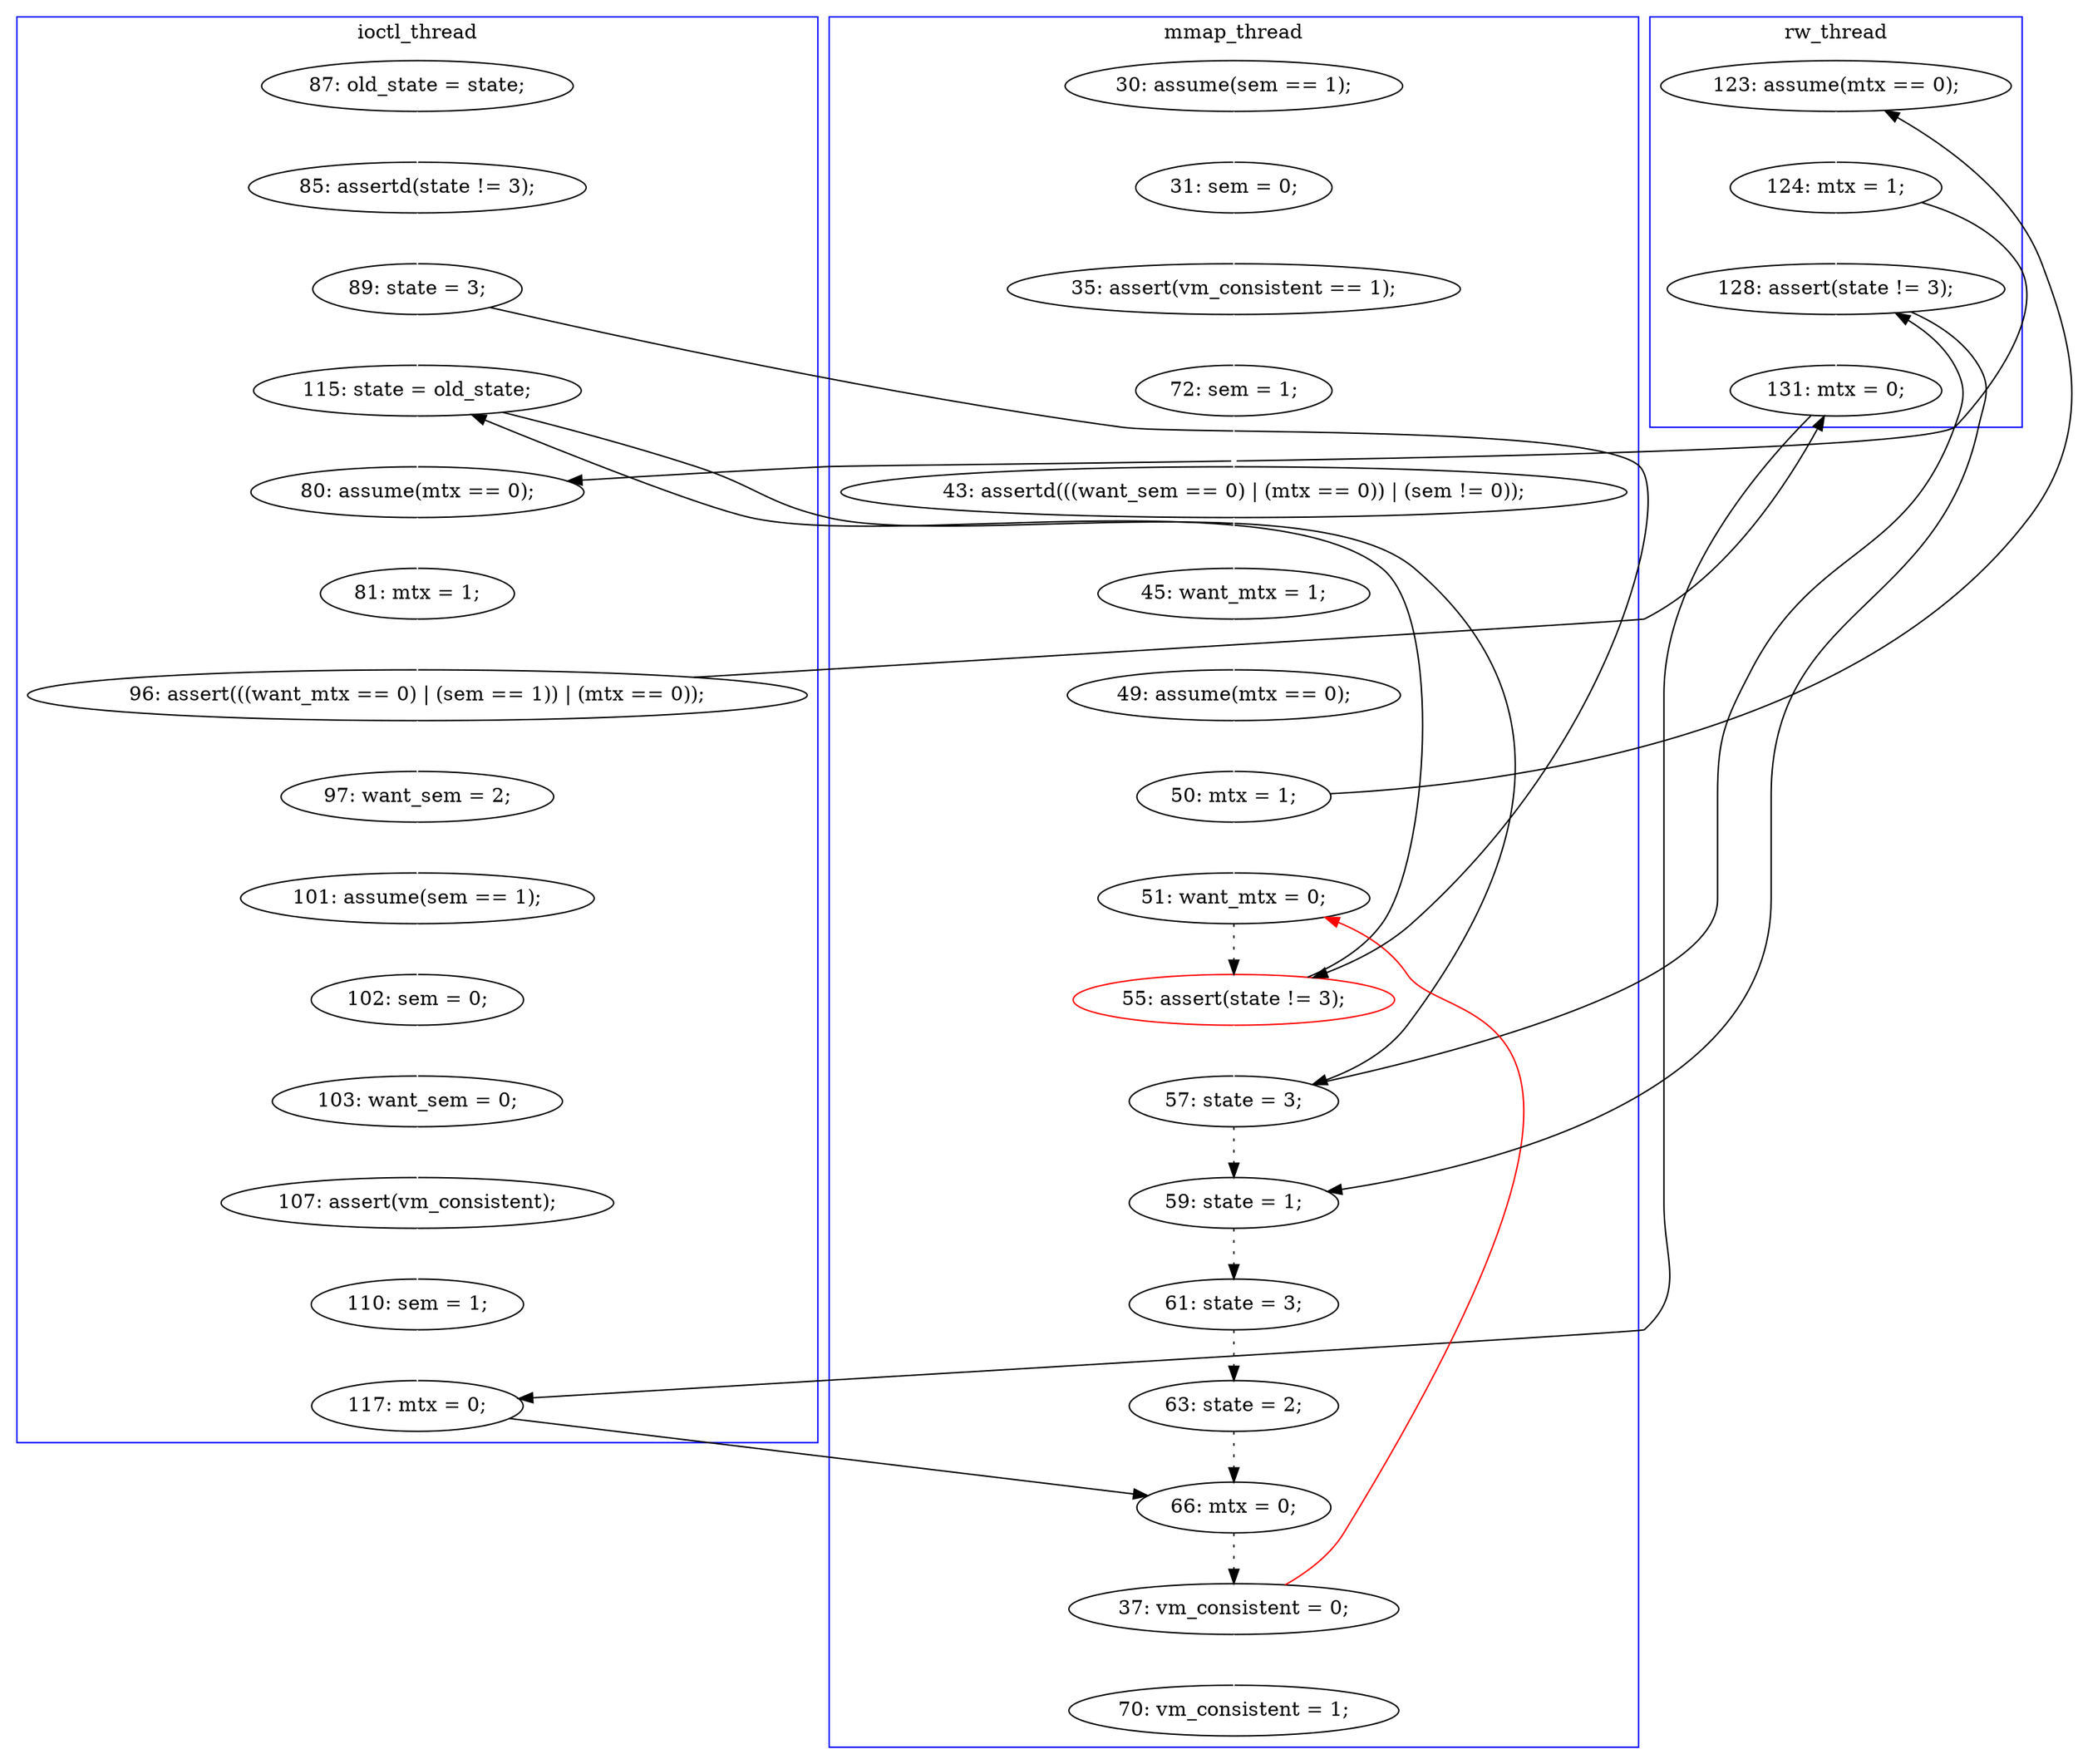 digraph Counterexample {
	11 -> 12 [color = white, style = solid]
	26 -> 29 [color = black, style = solid, constraint = false]
	38 -> 44 [color = white, style = solid]
	17 -> 18 [color = white, style = solid]
	41 -> 46 [color = black, style = solid, constraint = false]
	39 -> 42 [color = black, style = dotted]
	29 -> 39 [color = black, style = solid, constraint = false]
	51 -> 53 [color = white, style = solid]
	28 -> 30 [color = black, style = solid, constraint = false]
	24 -> 25 [color = white, style = solid]
	40 -> 41 [color = white, style = solid]
	25 -> 29 [color = white, style = solid]
	29 -> 30 [color = white, style = solid]
	34 -> 35 [color = white, style = solid]
	26 -> 39 [color = white, style = solid]
	35 -> 36 [color = white, style = solid]
	37 -> 38 [color = white, style = solid]
	13 -> 14 [color = white, style = solid]
	39 -> 40 [color = black, style = solid, constraint = false]
	36 -> 37 [color = white, style = solid]
	30 -> 31 [color = white, style = solid]
	12 -> 13 [color = white, style = solid]
	46 -> 48 [color = black, style = solid, constraint = false]
	28 -> 40 [color = white, style = solid]
	18 -> 26 [color = black, style = dotted]
	43 -> 45 [color = black, style = dotted]
	25 -> 26 [color = black, style = solid, constraint = false]
	16 -> 17 [color = white, style = solid]
	40 -> 42 [color = black, style = solid, constraint = false]
	14 -> 15 [color = white, style = solid]
	44 -> 46 [color = white, style = solid]
	48 -> 51 [color = black, style = dotted]
	15 -> 16 [color = white, style = solid]
	22 -> 24 [color = white, style = solid]
	42 -> 43 [color = black, style = dotted]
	51 -> 18 [color = red, style = solid, constraint = false]
	31 -> 33 [color = white, style = solid]
	45 -> 48 [color = black, style = dotted]
	17 -> 27 [color = black, style = solid, constraint = false]
	10 -> 11 [color = white, style = solid]
	33 -> 34 [color = white, style = solid]
	27 -> 28 [color = white, style = solid]
	33 -> 41 [color = black, style = solid, constraint = false]
	subgraph cluster2 {
		label = ioctl_thread
		color = blue
		36  [label = "102: sem = 0;"]
		24  [label = "85: assertd(state != 3);"]
		30  [label = "80: assume(mtx == 0);"]
		38  [label = "107: assert(vm_consistent);"]
		25  [label = "89: state = 3;"]
		29  [label = "115: state = old_state;"]
		33  [label = "96: assert(((want_mtx == 0) | (sem == 1)) | (mtx == 0));"]
		46  [label = "117: mtx = 0;"]
		22  [label = "87: old_state = state;"]
		44  [label = "110: sem = 1;"]
		31  [label = "81: mtx = 1;"]
		35  [label = "101: assume(sem == 1);"]
		37  [label = "103: want_sem = 0;"]
		34  [label = "97: want_sem = 2;"]
	}
	subgraph cluster3 {
		label = rw_thread
		color = blue
		41  [label = "131: mtx = 0;"]
		40  [label = "128: assert(state != 3);"]
		28  [label = "124: mtx = 1;"]
		27  [label = "123: assume(mtx == 0);"]
	}
	subgraph cluster1 {
		label = mmap_thread
		color = blue
		42  [label = "59: state = 1;"]
		14  [label = "43: assertd(((want_sem == 0) | (mtx == 0)) | (sem != 0));"]
		39  [label = "57: state = 3;"]
		12  [label = "35: assert(vm_consistent == 1);"]
		48  [label = "66: mtx = 0;"]
		51  [label = "37: vm_consistent = 0;"]
		43  [label = "61: state = 3;"]
		17  [label = "50: mtx = 1;"]
		13  [label = "72: sem = 1;"]
		45  [label = "63: state = 2;"]
		53  [label = "70: vm_consistent = 1;"]
		26  [label = "55: assert(state != 3);", color = red]
		15  [label = "45: want_mtx = 1;"]
		11  [label = "31: sem = 0;"]
		16  [label = "49: assume(mtx == 0);"]
		10  [label = "30: assume(sem == 1);"]
		18  [label = "51: want_mtx = 0;"]
	}
}